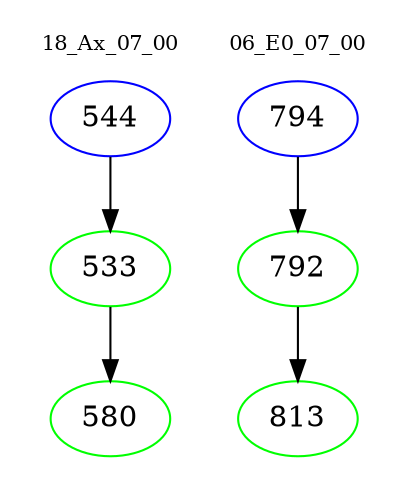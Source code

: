 digraph{
subgraph cluster_0 {
color = white
label = "18_Ax_07_00";
fontsize=10;
T0_544 [label="544", color="blue"]
T0_544 -> T0_533 [color="black"]
T0_533 [label="533", color="green"]
T0_533 -> T0_580 [color="black"]
T0_580 [label="580", color="green"]
}
subgraph cluster_1 {
color = white
label = "06_E0_07_00";
fontsize=10;
T1_794 [label="794", color="blue"]
T1_794 -> T1_792 [color="black"]
T1_792 [label="792", color="green"]
T1_792 -> T1_813 [color="black"]
T1_813 [label="813", color="green"]
}
}
